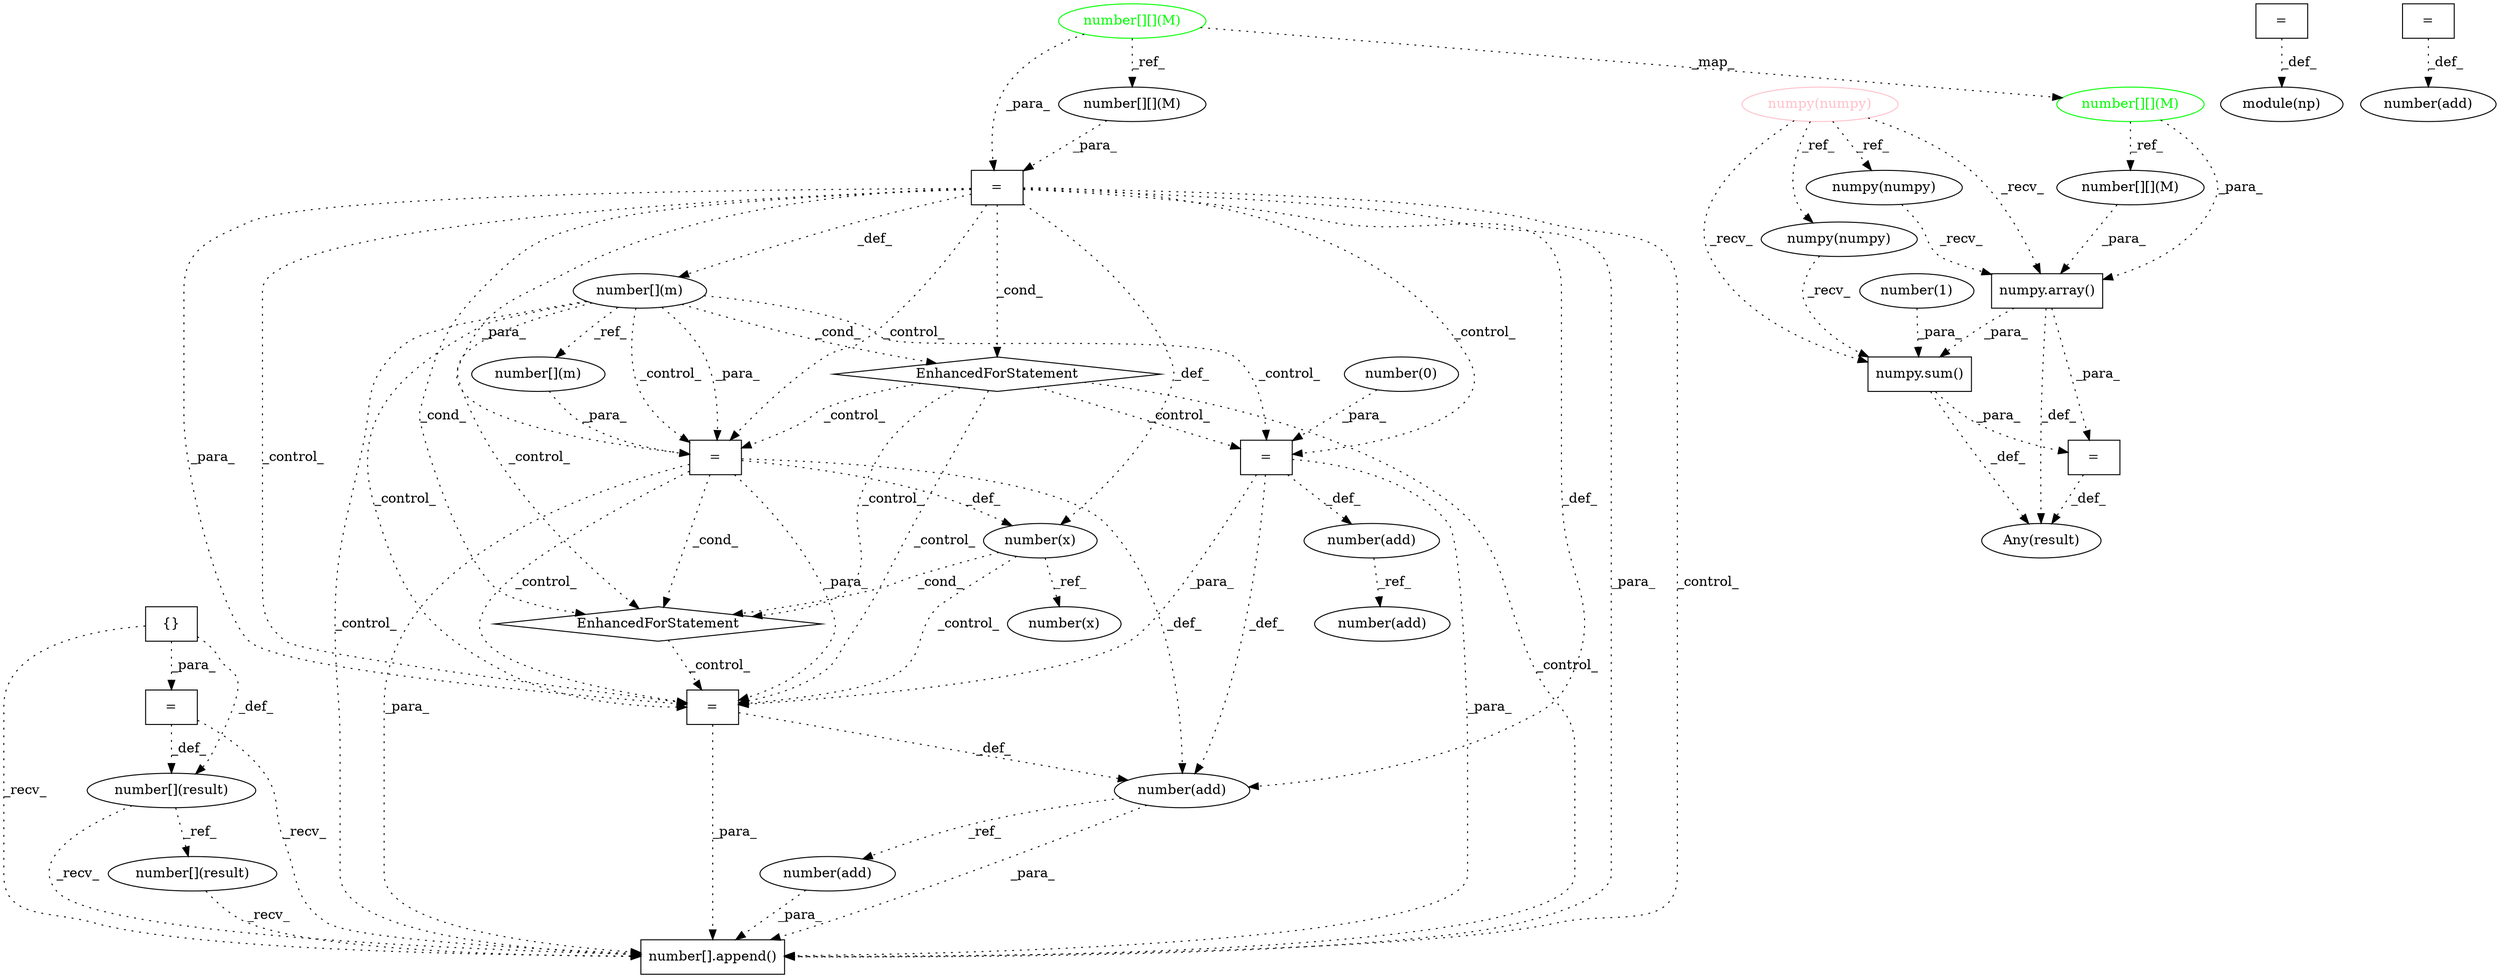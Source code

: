 digraph G {
1 [label="number(x)" shape=ellipse]
2 [label="{}" shape=box]
3 [label="Any(result)" shape=ellipse]
4 [label="number(1)" shape=ellipse]
5 [label="numpy(numpy)" shape=ellipse color=pink fontcolor=pink]
6 [label="number(x)" shape=ellipse]
7 [label="number(add)" shape=ellipse]
8 [label="number[][](M)" shape=ellipse]
9 [label="=" shape=box]
10 [label="number[][](M)" shape=ellipse color=green fontcolor=green]
11 [label="=" shape=box]
12 [label="=" shape=box]
13 [label="=" shape=box]
14 [label="EnhancedForStatement" shape=diamond]
15 [label="number(add)" shape=ellipse]
16 [label="=" shape=box]
17 [label="EnhancedForStatement" shape=diamond]
18 [label="number[](result)" shape=ellipse]
19 [label="module(np)" shape=ellipse]
20 [label="number(add)" shape=ellipse]
21 [label="numpy(numpy)" shape=ellipse]
22 [label="number[](result)" shape=ellipse]
23 [label="numpy.array()" shape=box]
24 [label="number(0)" shape=ellipse]
25 [label="number(add)" shape=ellipse]
26 [label="numpy(numpy)" shape=ellipse]
27 [label="=" shape=box]
28 [label="numpy.sum()" shape=box]
29 [label="number(add)" shape=ellipse]
30 [label="number[](m)" shape=ellipse]
31 [label="number[][](M)" shape=ellipse]
32 [label="=" shape=box]
33 [label="number[](m)" shape=ellipse]
34 [label="=" shape=box]
35 [label="number[].append()" shape=box]
36 [label="number[][](M)" shape=ellipse color=green fontcolor=green]
6 -> 1 [label="_ref_" style=dotted];
27 -> 3 [label="_def_" style=dotted];
28 -> 3 [label="_def_" style=dotted];
23 -> 3 [label="_def_" style=dotted];
13 -> 6 [label="_def_" style=dotted];
9 -> 6 [label="_def_" style=dotted];
15 -> 7 [label="_ref_" style=dotted];
36 -> 8 [label="_ref_" style=dotted];
31 -> 9 [label="_para_" style=dotted];
10 -> 9 [label="_para_" style=dotted];
2 -> 11 [label="_para_" style=dotted];
14 -> 13 [label="_control_" style=dotted];
33 -> 13 [label="_para_" style=dotted];
30 -> 13 [label="_para_" style=dotted];
9 -> 13 [label="_para_" style=dotted];
30 -> 13 [label="_control_" style=dotted];
9 -> 13 [label="_control_" style=dotted];
30 -> 14 [label="_cond_" style=dotted];
9 -> 14 [label="_cond_" style=dotted];
34 -> 15 [label="_def_" style=dotted];
17 -> 16 [label="_control_" style=dotted];
13 -> 16 [label="_para_" style=dotted];
9 -> 16 [label="_para_" style=dotted];
34 -> 16 [label="_para_" style=dotted];
14 -> 16 [label="_control_" style=dotted];
6 -> 16 [label="_control_" style=dotted];
13 -> 16 [label="_control_" style=dotted];
9 -> 16 [label="_control_" style=dotted];
30 -> 16 [label="_control_" style=dotted];
14 -> 17 [label="_control_" style=dotted];
6 -> 17 [label="_cond_" style=dotted];
13 -> 17 [label="_cond_" style=dotted];
9 -> 17 [label="_cond_" style=dotted];
30 -> 17 [label="_control_" style=dotted];
22 -> 18 [label="_ref_" style=dotted];
12 -> 19 [label="_def_" style=dotted];
29 -> 20 [label="_ref_" style=dotted];
5 -> 21 [label="_ref_" style=dotted];
11 -> 22 [label="_def_" style=dotted];
2 -> 22 [label="_def_" style=dotted];
26 -> 23 [label="_recv_" style=dotted];
8 -> 23 [label="_para_" style=dotted];
5 -> 23 [label="_recv_" style=dotted];
36 -> 23 [label="_para_" style=dotted];
32 -> 25 [label="_def_" style=dotted];
5 -> 26 [label="_ref_" style=dotted];
28 -> 27 [label="_para_" style=dotted];
23 -> 27 [label="_para_" style=dotted];
21 -> 28 [label="_recv_" style=dotted];
4 -> 28 [label="_para_" style=dotted];
5 -> 28 [label="_recv_" style=dotted];
23 -> 28 [label="_para_" style=dotted];
16 -> 29 [label="_def_" style=dotted];
13 -> 29 [label="_def_" style=dotted];
9 -> 29 [label="_def_" style=dotted];
34 -> 29 [label="_def_" style=dotted];
9 -> 30 [label="_def_" style=dotted];
10 -> 31 [label="_ref_" style=dotted];
30 -> 33 [label="_ref_" style=dotted];
14 -> 34 [label="_control_" style=dotted];
24 -> 34 [label="_para_" style=dotted];
30 -> 34 [label="_control_" style=dotted];
9 -> 34 [label="_control_" style=dotted];
14 -> 35 [label="_control_" style=dotted];
18 -> 35 [label="_recv_" style=dotted];
20 -> 35 [label="_para_" style=dotted];
22 -> 35 [label="_recv_" style=dotted];
11 -> 35 [label="_recv_" style=dotted];
2 -> 35 [label="_recv_" style=dotted];
29 -> 35 [label="_para_" style=dotted];
16 -> 35 [label="_para_" style=dotted];
13 -> 35 [label="_para_" style=dotted];
9 -> 35 [label="_para_" style=dotted];
34 -> 35 [label="_para_" style=dotted];
30 -> 35 [label="_control_" style=dotted];
9 -> 35 [label="_control_" style=dotted];
10 -> 36 [label="_map_" style=dotted];
}